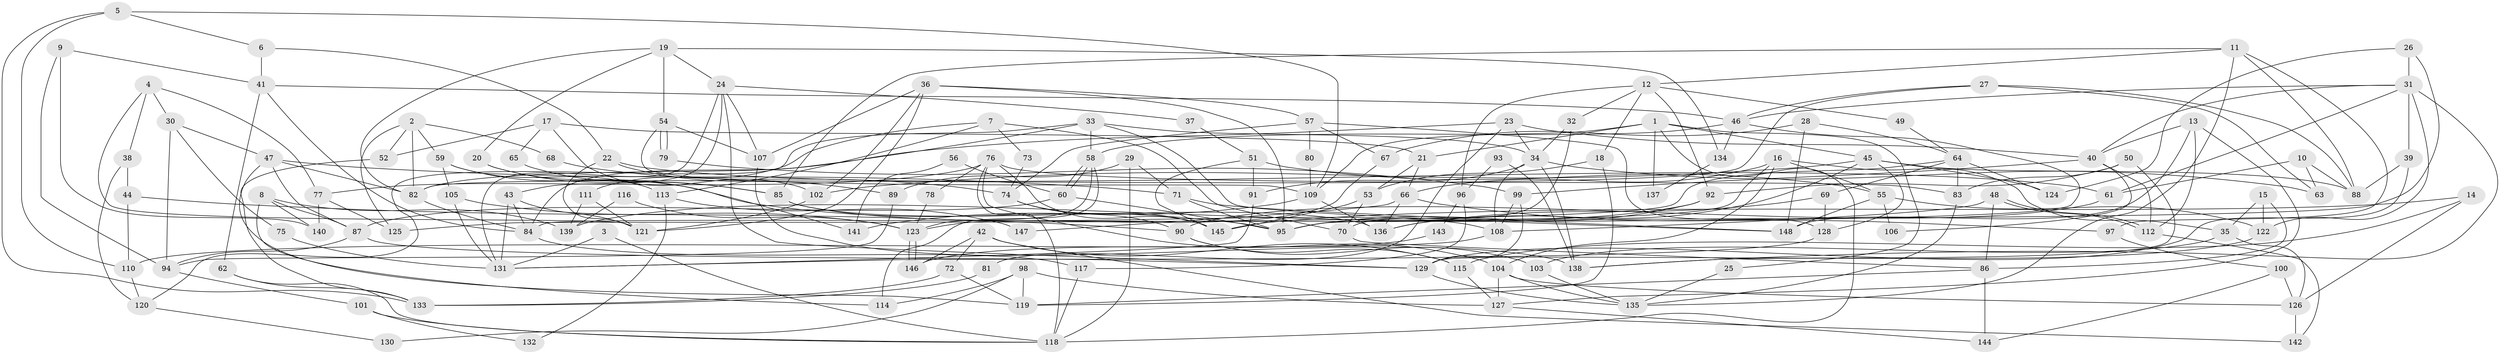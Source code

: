 // coarse degree distribution, {11: 0.03278688524590164, 12: 0.01639344262295082, 9: 0.06557377049180328, 8: 0.08196721311475409, 5: 0.16393442622950818, 7: 0.08196721311475409, 10: 0.08196721311475409, 6: 0.09836065573770492, 3: 0.13114754098360656, 19: 0.01639344262295082, 16: 0.01639344262295082, 4: 0.09836065573770492, 2: 0.11475409836065574}
// Generated by graph-tools (version 1.1) at 2025/51/03/04/25 22:51:19]
// undirected, 148 vertices, 296 edges
graph export_dot {
  node [color=gray90,style=filled];
  1;
  2;
  3;
  4;
  5;
  6;
  7;
  8;
  9;
  10;
  11;
  12;
  13;
  14;
  15;
  16;
  17;
  18;
  19;
  20;
  21;
  22;
  23;
  24;
  25;
  26;
  27;
  28;
  29;
  30;
  31;
  32;
  33;
  34;
  35;
  36;
  37;
  38;
  39;
  40;
  41;
  42;
  43;
  44;
  45;
  46;
  47;
  48;
  49;
  50;
  51;
  52;
  53;
  54;
  55;
  56;
  57;
  58;
  59;
  60;
  61;
  62;
  63;
  64;
  65;
  66;
  67;
  68;
  69;
  70;
  71;
  72;
  73;
  74;
  75;
  76;
  77;
  78;
  79;
  80;
  81;
  82;
  83;
  84;
  85;
  86;
  87;
  88;
  89;
  90;
  91;
  92;
  93;
  94;
  95;
  96;
  97;
  98;
  99;
  100;
  101;
  102;
  103;
  104;
  105;
  106;
  107;
  108;
  109;
  110;
  111;
  112;
  113;
  114;
  115;
  116;
  117;
  118;
  119;
  120;
  121;
  122;
  123;
  124;
  125;
  126;
  127;
  128;
  129;
  130;
  131;
  132;
  133;
  134;
  135;
  136;
  137;
  138;
  139;
  140;
  141;
  142;
  143;
  144;
  145;
  146;
  147;
  148;
  1 -- 109;
  1 -- 45;
  1 -- 21;
  1 -- 25;
  1 -- 118;
  1 -- 137;
  2 -- 125;
  2 -- 82;
  2 -- 52;
  2 -- 59;
  2 -- 68;
  3 -- 131;
  3 -- 118;
  4 -- 30;
  4 -- 121;
  4 -- 38;
  4 -- 77;
  5 -- 109;
  5 -- 133;
  5 -- 6;
  5 -- 110;
  6 -- 41;
  6 -- 22;
  7 -- 111;
  7 -- 70;
  7 -- 73;
  7 -- 113;
  8 -- 114;
  8 -- 87;
  8 -- 139;
  8 -- 140;
  9 -- 41;
  9 -- 140;
  9 -- 94;
  10 -- 88;
  10 -- 61;
  10 -- 63;
  11 -- 85;
  11 -- 135;
  11 -- 12;
  11 -- 88;
  11 -- 97;
  12 -- 92;
  12 -- 18;
  12 -- 32;
  12 -- 49;
  12 -- 96;
  13 -- 40;
  13 -- 112;
  13 -- 127;
  13 -- 148;
  14 -- 115;
  14 -- 145;
  14 -- 126;
  15 -- 122;
  15 -- 86;
  15 -- 35;
  16 -- 95;
  16 -- 66;
  16 -- 35;
  16 -- 55;
  16 -- 104;
  17 -- 52;
  17 -- 102;
  17 -- 21;
  17 -- 65;
  18 -- 53;
  18 -- 119;
  19 -- 82;
  19 -- 24;
  19 -- 20;
  19 -- 54;
  19 -- 134;
  20 -- 85;
  20 -- 141;
  21 -- 53;
  21 -- 66;
  22 -- 89;
  22 -- 61;
  22 -- 121;
  23 -- 34;
  23 -- 82;
  23 -- 40;
  23 -- 81;
  24 -- 107;
  24 -- 43;
  24 -- 37;
  24 -- 129;
  24 -- 131;
  25 -- 135;
  26 -- 31;
  26 -- 95;
  26 -- 124;
  27 -- 88;
  27 -- 63;
  27 -- 46;
  27 -- 82;
  28 -- 148;
  28 -- 64;
  28 -- 67;
  29 -- 71;
  29 -- 118;
  29 -- 89;
  30 -- 94;
  30 -- 47;
  30 -- 75;
  31 -- 46;
  31 -- 138;
  31 -- 39;
  31 -- 40;
  31 -- 61;
  31 -- 122;
  32 -- 34;
  32 -- 70;
  33 -- 148;
  33 -- 58;
  33 -- 34;
  33 -- 84;
  33 -- 120;
  34 -- 108;
  34 -- 63;
  34 -- 91;
  34 -- 138;
  35 -- 103;
  35 -- 126;
  36 -- 95;
  36 -- 121;
  36 -- 57;
  36 -- 102;
  36 -- 107;
  37 -- 51;
  38 -- 120;
  38 -- 44;
  39 -- 129;
  39 -- 88;
  40 -- 99;
  40 -- 106;
  40 -- 112;
  41 -- 84;
  41 -- 46;
  41 -- 62;
  42 -- 142;
  42 -- 115;
  42 -- 72;
  42 -- 146;
  43 -- 84;
  43 -- 121;
  43 -- 131;
  44 -- 90;
  44 -- 110;
  45 -- 88;
  45 -- 128;
  45 -- 102;
  45 -- 124;
  45 -- 136;
  46 -- 58;
  46 -- 84;
  46 -- 134;
  47 -- 82;
  47 -- 87;
  47 -- 71;
  47 -- 119;
  48 -- 86;
  48 -- 112;
  48 -- 112;
  48 -- 108;
  49 -- 64;
  50 -- 129;
  50 -- 83;
  50 -- 92;
  51 -- 91;
  51 -- 55;
  51 -- 145;
  52 -- 133;
  53 -- 145;
  53 -- 70;
  54 -- 79;
  54 -- 79;
  54 -- 107;
  54 -- 109;
  55 -- 122;
  55 -- 106;
  55 -- 148;
  56 -- 60;
  56 -- 141;
  57 -- 128;
  57 -- 67;
  57 -- 74;
  57 -- 80;
  58 -- 123;
  58 -- 60;
  58 -- 60;
  58 -- 114;
  59 -- 105;
  59 -- 95;
  59 -- 113;
  60 -- 95;
  60 -- 87;
  61 -- 90;
  62 -- 118;
  62 -- 133;
  64 -- 83;
  64 -- 124;
  64 -- 69;
  64 -- 125;
  65 -- 85;
  66 -- 97;
  66 -- 136;
  66 -- 147;
  67 -- 123;
  68 -- 74;
  69 -- 136;
  69 -- 128;
  70 -- 86;
  71 -- 148;
  71 -- 95;
  72 -- 119;
  72 -- 133;
  73 -- 74;
  74 -- 90;
  74 -- 145;
  75 -- 131;
  76 -- 104;
  76 -- 145;
  76 -- 77;
  76 -- 78;
  76 -- 83;
  76 -- 118;
  77 -- 125;
  77 -- 140;
  78 -- 123;
  79 -- 99;
  80 -- 109;
  81 -- 133;
  82 -- 84;
  83 -- 135;
  84 -- 117;
  85 -- 136;
  85 -- 108;
  86 -- 119;
  86 -- 144;
  87 -- 129;
  87 -- 94;
  89 -- 94;
  90 -- 103;
  90 -- 115;
  91 -- 131;
  92 -- 95;
  92 -- 139;
  93 -- 96;
  93 -- 138;
  94 -- 101;
  96 -- 117;
  96 -- 143;
  97 -- 100;
  98 -- 119;
  98 -- 127;
  98 -- 114;
  98 -- 130;
  99 -- 108;
  99 -- 129;
  100 -- 144;
  100 -- 126;
  101 -- 118;
  101 -- 132;
  102 -- 121;
  103 -- 135;
  104 -- 126;
  104 -- 127;
  104 -- 135;
  105 -- 131;
  105 -- 123;
  107 -- 138;
  108 -- 110;
  109 -- 136;
  109 -- 141;
  110 -- 120;
  111 -- 139;
  111 -- 121;
  112 -- 142;
  113 -- 132;
  113 -- 147;
  115 -- 127;
  116 -- 123;
  116 -- 139;
  117 -- 118;
  120 -- 130;
  122 -- 138;
  123 -- 146;
  123 -- 146;
  126 -- 142;
  127 -- 144;
  128 -- 131;
  129 -- 135;
  134 -- 137;
  143 -- 146;
}
